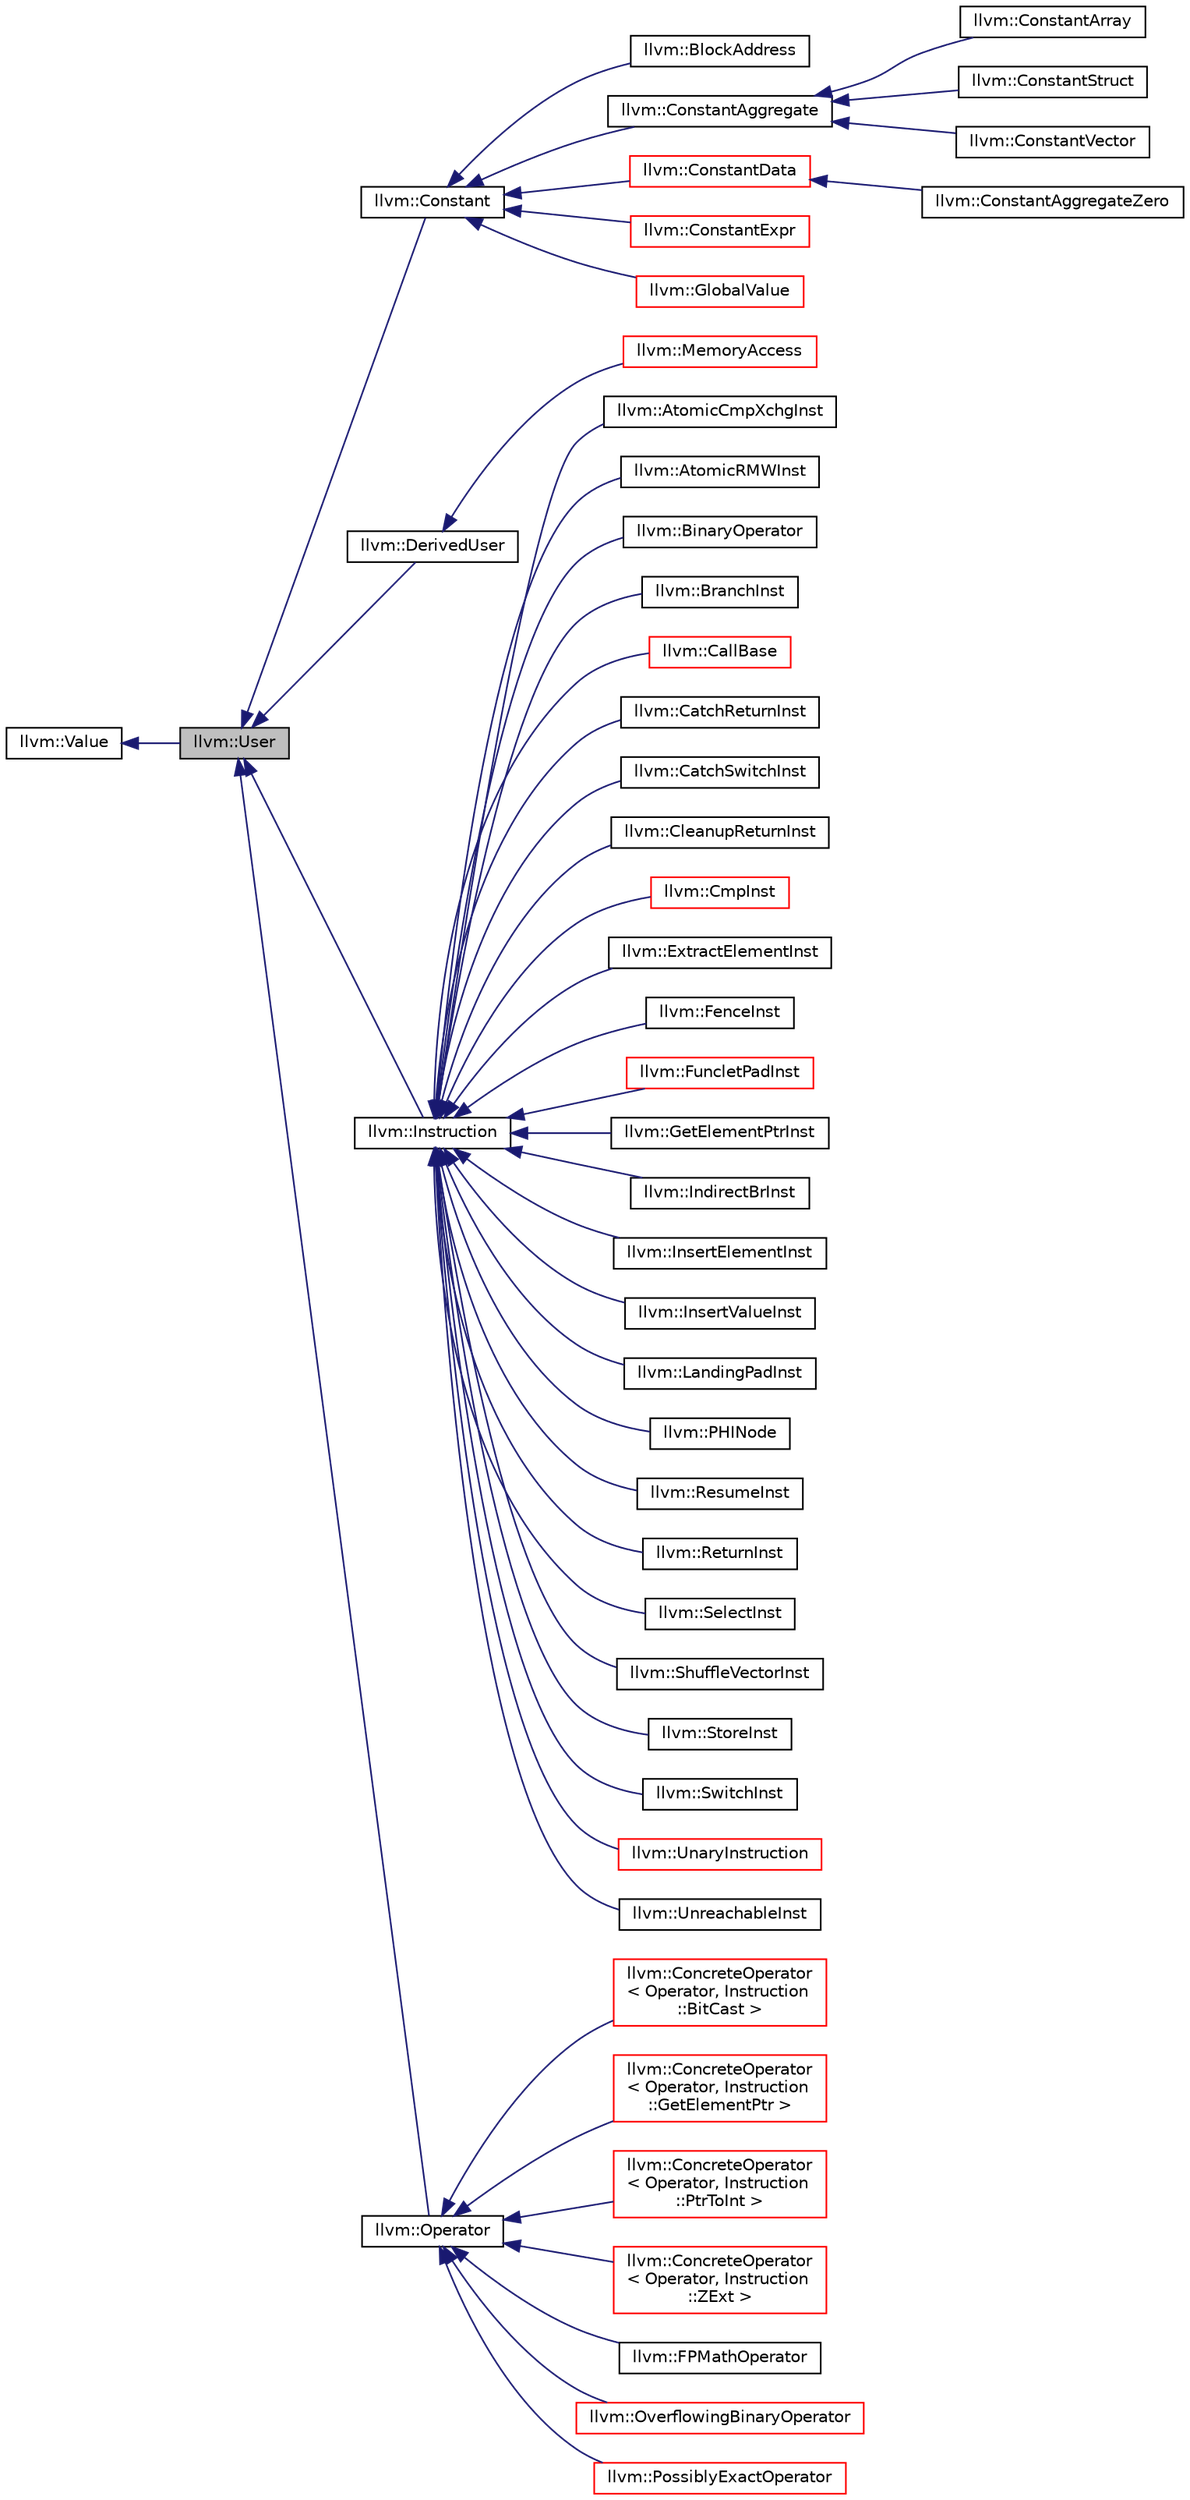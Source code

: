 digraph "llvm::User"
{
 // LATEX_PDF_SIZE
  bgcolor="transparent";
  edge [fontname="Helvetica",fontsize="10",labelfontname="Helvetica",labelfontsize="10"];
  node [fontname="Helvetica",fontsize="10",shape="box"];
  rankdir="LR";
  Node1 [label="llvm::User",height=0.2,width=0.4,color="black", fillcolor="grey75", style="filled", fontcolor="black",tooltip=" "];
  Node2 -> Node1 [dir="back",color="midnightblue",fontsize="10",style="solid",fontname="Helvetica"];
  Node2 [label="llvm::Value",height=0.2,width=0.4,color="black",URL="$classllvm_1_1Value.html",tooltip="LLVM Value Representation."];
  Node1 -> Node3 [dir="back",color="midnightblue",fontsize="10",style="solid",fontname="Helvetica"];
  Node3 [label="llvm::Constant",height=0.2,width=0.4,color="black",URL="$classllvm_1_1Constant.html",tooltip="This is an important base class in LLVM."];
  Node3 -> Node4 [dir="back",color="midnightblue",fontsize="10",style="solid",fontname="Helvetica"];
  Node4 [label="llvm::BlockAddress",height=0.2,width=0.4,color="black",URL="$classllvm_1_1BlockAddress.html",tooltip="The address of a basic block."];
  Node3 -> Node5 [dir="back",color="midnightblue",fontsize="10",style="solid",fontname="Helvetica"];
  Node5 [label="llvm::ConstantAggregate",height=0.2,width=0.4,color="black",URL="$classllvm_1_1ConstantAggregate.html",tooltip="Base class for aggregate constants (with operands)."];
  Node5 -> Node6 [dir="back",color="midnightblue",fontsize="10",style="solid",fontname="Helvetica"];
  Node6 [label="llvm::ConstantArray",height=0.2,width=0.4,color="black",URL="$classllvm_1_1ConstantArray.html",tooltip="ConstantArray - Constant Array Declarations."];
  Node5 -> Node7 [dir="back",color="midnightblue",fontsize="10",style="solid",fontname="Helvetica"];
  Node7 [label="llvm::ConstantStruct",height=0.2,width=0.4,color="black",URL="$classllvm_1_1ConstantStruct.html",tooltip=" "];
  Node5 -> Node8 [dir="back",color="midnightblue",fontsize="10",style="solid",fontname="Helvetica"];
  Node8 [label="llvm::ConstantVector",height=0.2,width=0.4,color="black",URL="$classllvm_1_1ConstantVector.html",tooltip="Constant Vector Declarations."];
  Node3 -> Node9 [dir="back",color="midnightblue",fontsize="10",style="solid",fontname="Helvetica"];
  Node9 [label="llvm::ConstantData",height=0.2,width=0.4,color="red",URL="$classllvm_1_1ConstantData.html",tooltip="Base class for constants with no operands."];
  Node9 -> Node10 [dir="back",color="midnightblue",fontsize="10",style="solid",fontname="Helvetica"];
  Node10 [label="llvm::ConstantAggregateZero",height=0.2,width=0.4,color="black",URL="$classllvm_1_1ConstantAggregateZero.html",tooltip="All zero aggregate value."];
  Node3 -> Node19 [dir="back",color="midnightblue",fontsize="10",style="solid",fontname="Helvetica"];
  Node19 [label="llvm::ConstantExpr",height=0.2,width=0.4,color="red",URL="$classllvm_1_1ConstantExpr.html",tooltip="A constant value that is initialized with an expression using other constant values."];
  Node3 -> Node30 [dir="back",color="midnightblue",fontsize="10",style="solid",fontname="Helvetica"];
  Node30 [label="llvm::GlobalValue",height=0.2,width=0.4,color="red",URL="$classllvm_1_1GlobalValue.html",tooltip=" "];
  Node1 -> Node37 [dir="back",color="midnightblue",fontsize="10",style="solid",fontname="Helvetica"];
  Node37 [label="llvm::DerivedUser",height=0.2,width=0.4,color="black",URL="$classllvm_1_1DerivedUser.html",tooltip="Extension point for the Value hierarchy."];
  Node37 -> Node38 [dir="back",color="midnightblue",fontsize="10",style="solid",fontname="Helvetica"];
  Node38 [label="llvm::MemoryAccess",height=0.2,width=0.4,color="red",URL="$classllvm_1_1MemoryAccess.html",tooltip=" "];
  Node1 -> Node43 [dir="back",color="midnightblue",fontsize="10",style="solid",fontname="Helvetica"];
  Node43 [label="llvm::Instruction",height=0.2,width=0.4,color="black",URL="$classllvm_1_1Instruction.html",tooltip=" "];
  Node43 -> Node44 [dir="back",color="midnightblue",fontsize="10",style="solid",fontname="Helvetica"];
  Node44 [label="llvm::AtomicCmpXchgInst",height=0.2,width=0.4,color="black",URL="$classllvm_1_1AtomicCmpXchgInst.html",tooltip="An instruction that atomically checks whether a specified value is in a memory location,..."];
  Node43 -> Node45 [dir="back",color="midnightblue",fontsize="10",style="solid",fontname="Helvetica"];
  Node45 [label="llvm::AtomicRMWInst",height=0.2,width=0.4,color="black",URL="$classllvm_1_1AtomicRMWInst.html",tooltip="an instruction that atomically reads a memory location, combines it with another value,..."];
  Node43 -> Node46 [dir="back",color="midnightblue",fontsize="10",style="solid",fontname="Helvetica"];
  Node46 [label="llvm::BinaryOperator",height=0.2,width=0.4,color="black",URL="$classllvm_1_1BinaryOperator.html",tooltip=" "];
  Node43 -> Node47 [dir="back",color="midnightblue",fontsize="10",style="solid",fontname="Helvetica"];
  Node47 [label="llvm::BranchInst",height=0.2,width=0.4,color="black",URL="$classllvm_1_1BranchInst.html",tooltip="Conditional or Unconditional Branch instruction."];
  Node43 -> Node48 [dir="back",color="midnightblue",fontsize="10",style="solid",fontname="Helvetica"];
  Node48 [label="llvm::CallBase",height=0.2,width=0.4,color="red",URL="$classllvm_1_1CallBase.html",tooltip="Base class for all callable instructions (InvokeInst and CallInst) Holds everything related to callin..."];
  Node43 -> Node108 [dir="back",color="midnightblue",fontsize="10",style="solid",fontname="Helvetica"];
  Node108 [label="llvm::CatchReturnInst",height=0.2,width=0.4,color="black",URL="$classllvm_1_1CatchReturnInst.html",tooltip=" "];
  Node43 -> Node109 [dir="back",color="midnightblue",fontsize="10",style="solid",fontname="Helvetica"];
  Node109 [label="llvm::CatchSwitchInst",height=0.2,width=0.4,color="black",URL="$classllvm_1_1CatchSwitchInst.html",tooltip=" "];
  Node43 -> Node110 [dir="back",color="midnightblue",fontsize="10",style="solid",fontname="Helvetica"];
  Node110 [label="llvm::CleanupReturnInst",height=0.2,width=0.4,color="black",URL="$classllvm_1_1CleanupReturnInst.html",tooltip=" "];
  Node43 -> Node111 [dir="back",color="midnightblue",fontsize="10",style="solid",fontname="Helvetica"];
  Node111 [label="llvm::CmpInst",height=0.2,width=0.4,color="red",URL="$classllvm_1_1CmpInst.html",tooltip="This class is the base class for the comparison instructions."];
  Node43 -> Node114 [dir="back",color="midnightblue",fontsize="10",style="solid",fontname="Helvetica"];
  Node114 [label="llvm::ExtractElementInst",height=0.2,width=0.4,color="black",URL="$classllvm_1_1ExtractElementInst.html",tooltip="This instruction extracts a single (scalar) element from a VectorType value."];
  Node43 -> Node115 [dir="back",color="midnightblue",fontsize="10",style="solid",fontname="Helvetica"];
  Node115 [label="llvm::FenceInst",height=0.2,width=0.4,color="black",URL="$classllvm_1_1FenceInst.html",tooltip="An instruction for ordering other memory operations."];
  Node43 -> Node116 [dir="back",color="midnightblue",fontsize="10",style="solid",fontname="Helvetica"];
  Node116 [label="llvm::FuncletPadInst",height=0.2,width=0.4,color="red",URL="$classllvm_1_1FuncletPadInst.html",tooltip=" "];
  Node43 -> Node119 [dir="back",color="midnightblue",fontsize="10",style="solid",fontname="Helvetica"];
  Node119 [label="llvm::GetElementPtrInst",height=0.2,width=0.4,color="black",URL="$classllvm_1_1GetElementPtrInst.html",tooltip="an instruction for type-safe pointer arithmetic to access elements of arrays and structs"];
  Node43 -> Node120 [dir="back",color="midnightblue",fontsize="10",style="solid",fontname="Helvetica"];
  Node120 [label="llvm::IndirectBrInst",height=0.2,width=0.4,color="black",URL="$classllvm_1_1IndirectBrInst.html",tooltip="Indirect Branch Instruction."];
  Node43 -> Node121 [dir="back",color="midnightblue",fontsize="10",style="solid",fontname="Helvetica"];
  Node121 [label="llvm::InsertElementInst",height=0.2,width=0.4,color="black",URL="$classllvm_1_1InsertElementInst.html",tooltip="This instruction inserts a single (scalar) element into a VectorType value."];
  Node43 -> Node122 [dir="back",color="midnightblue",fontsize="10",style="solid",fontname="Helvetica"];
  Node122 [label="llvm::InsertValueInst",height=0.2,width=0.4,color="black",URL="$classllvm_1_1InsertValueInst.html",tooltip="This instruction inserts a struct field of array element value into an aggregate value."];
  Node43 -> Node123 [dir="back",color="midnightblue",fontsize="10",style="solid",fontname="Helvetica"];
  Node123 [label="llvm::LandingPadInst",height=0.2,width=0.4,color="black",URL="$classllvm_1_1LandingPadInst.html",tooltip="The landingpad instruction holds all of the information necessary to generate correct exception handl..."];
  Node43 -> Node124 [dir="back",color="midnightblue",fontsize="10",style="solid",fontname="Helvetica"];
  Node124 [label="llvm::PHINode",height=0.2,width=0.4,color="black",URL="$classllvm_1_1PHINode.html",tooltip=" "];
  Node43 -> Node125 [dir="back",color="midnightblue",fontsize="10",style="solid",fontname="Helvetica"];
  Node125 [label="llvm::ResumeInst",height=0.2,width=0.4,color="black",URL="$classllvm_1_1ResumeInst.html",tooltip="Resume the propagation of an exception."];
  Node43 -> Node126 [dir="back",color="midnightblue",fontsize="10",style="solid",fontname="Helvetica"];
  Node126 [label="llvm::ReturnInst",height=0.2,width=0.4,color="black",URL="$classllvm_1_1ReturnInst.html",tooltip="Return a value (possibly void), from a function."];
  Node43 -> Node127 [dir="back",color="midnightblue",fontsize="10",style="solid",fontname="Helvetica"];
  Node127 [label="llvm::SelectInst",height=0.2,width=0.4,color="black",URL="$classllvm_1_1SelectInst.html",tooltip="This class represents the LLVM 'select' instruction."];
  Node43 -> Node128 [dir="back",color="midnightblue",fontsize="10",style="solid",fontname="Helvetica"];
  Node128 [label="llvm::ShuffleVectorInst",height=0.2,width=0.4,color="black",URL="$classllvm_1_1ShuffleVectorInst.html",tooltip="This instruction constructs a fixed permutation of two input vectors."];
  Node43 -> Node129 [dir="back",color="midnightblue",fontsize="10",style="solid",fontname="Helvetica"];
  Node129 [label="llvm::StoreInst",height=0.2,width=0.4,color="black",URL="$classllvm_1_1StoreInst.html",tooltip="An instruction for storing to memory."];
  Node43 -> Node130 [dir="back",color="midnightblue",fontsize="10",style="solid",fontname="Helvetica"];
  Node130 [label="llvm::SwitchInst",height=0.2,width=0.4,color="black",URL="$classllvm_1_1SwitchInst.html",tooltip="Multiway switch."];
  Node43 -> Node131 [dir="back",color="midnightblue",fontsize="10",style="solid",fontname="Helvetica"];
  Node131 [label="llvm::UnaryInstruction",height=0.2,width=0.4,color="red",URL="$classllvm_1_1UnaryInstruction.html",tooltip=" "];
  Node43 -> Node151 [dir="back",color="midnightblue",fontsize="10",style="solid",fontname="Helvetica"];
  Node151 [label="llvm::UnreachableInst",height=0.2,width=0.4,color="black",URL="$classllvm_1_1UnreachableInst.html",tooltip="This function has undefined behavior."];
  Node1 -> Node152 [dir="back",color="midnightblue",fontsize="10",style="solid",fontname="Helvetica"];
  Node152 [label="llvm::Operator",height=0.2,width=0.4,color="black",URL="$classllvm_1_1Operator.html",tooltip="This is a utility class that provides an abstraction for the common functionality between Instruction..."];
  Node152 -> Node153 [dir="back",color="midnightblue",fontsize="10",style="solid",fontname="Helvetica"];
  Node153 [label="llvm::ConcreteOperator\l\< Operator, Instruction\l::BitCast \>",height=0.2,width=0.4,color="red",URL="$classllvm_1_1ConcreteOperator.html",tooltip=" "];
  Node152 -> Node155 [dir="back",color="midnightblue",fontsize="10",style="solid",fontname="Helvetica"];
  Node155 [label="llvm::ConcreteOperator\l\< Operator, Instruction\l::GetElementPtr \>",height=0.2,width=0.4,color="red",URL="$classllvm_1_1ConcreteOperator.html",tooltip=" "];
  Node152 -> Node157 [dir="back",color="midnightblue",fontsize="10",style="solid",fontname="Helvetica"];
  Node157 [label="llvm::ConcreteOperator\l\< Operator, Instruction\l::PtrToInt \>",height=0.2,width=0.4,color="red",URL="$classllvm_1_1ConcreteOperator.html",tooltip=" "];
  Node152 -> Node159 [dir="back",color="midnightblue",fontsize="10",style="solid",fontname="Helvetica"];
  Node159 [label="llvm::ConcreteOperator\l\< Operator, Instruction\l::ZExt \>",height=0.2,width=0.4,color="red",URL="$classllvm_1_1ConcreteOperator.html",tooltip=" "];
  Node152 -> Node161 [dir="back",color="midnightblue",fontsize="10",style="solid",fontname="Helvetica"];
  Node161 [label="llvm::FPMathOperator",height=0.2,width=0.4,color="black",URL="$classllvm_1_1FPMathOperator.html",tooltip="Utility class for floating point operations which can have information about relaxed accuracy require..."];
  Node152 -> Node162 [dir="back",color="midnightblue",fontsize="10",style="solid",fontname="Helvetica"];
  Node162 [label="llvm::OverflowingBinaryOperator",height=0.2,width=0.4,color="red",URL="$classllvm_1_1OverflowingBinaryOperator.html",tooltip="Utility class for integer operators which may exhibit overflow - Add, Sub, Mul, and Shl."];
  Node152 -> Node171 [dir="back",color="midnightblue",fontsize="10",style="solid",fontname="Helvetica"];
  Node171 [label="llvm::PossiblyExactOperator",height=0.2,width=0.4,color="red",URL="$classllvm_1_1PossiblyExactOperator.html",tooltip="A udiv or sdiv instruction, which can be marked as \"exact\", indicating that no bits are destroyed."];
}

